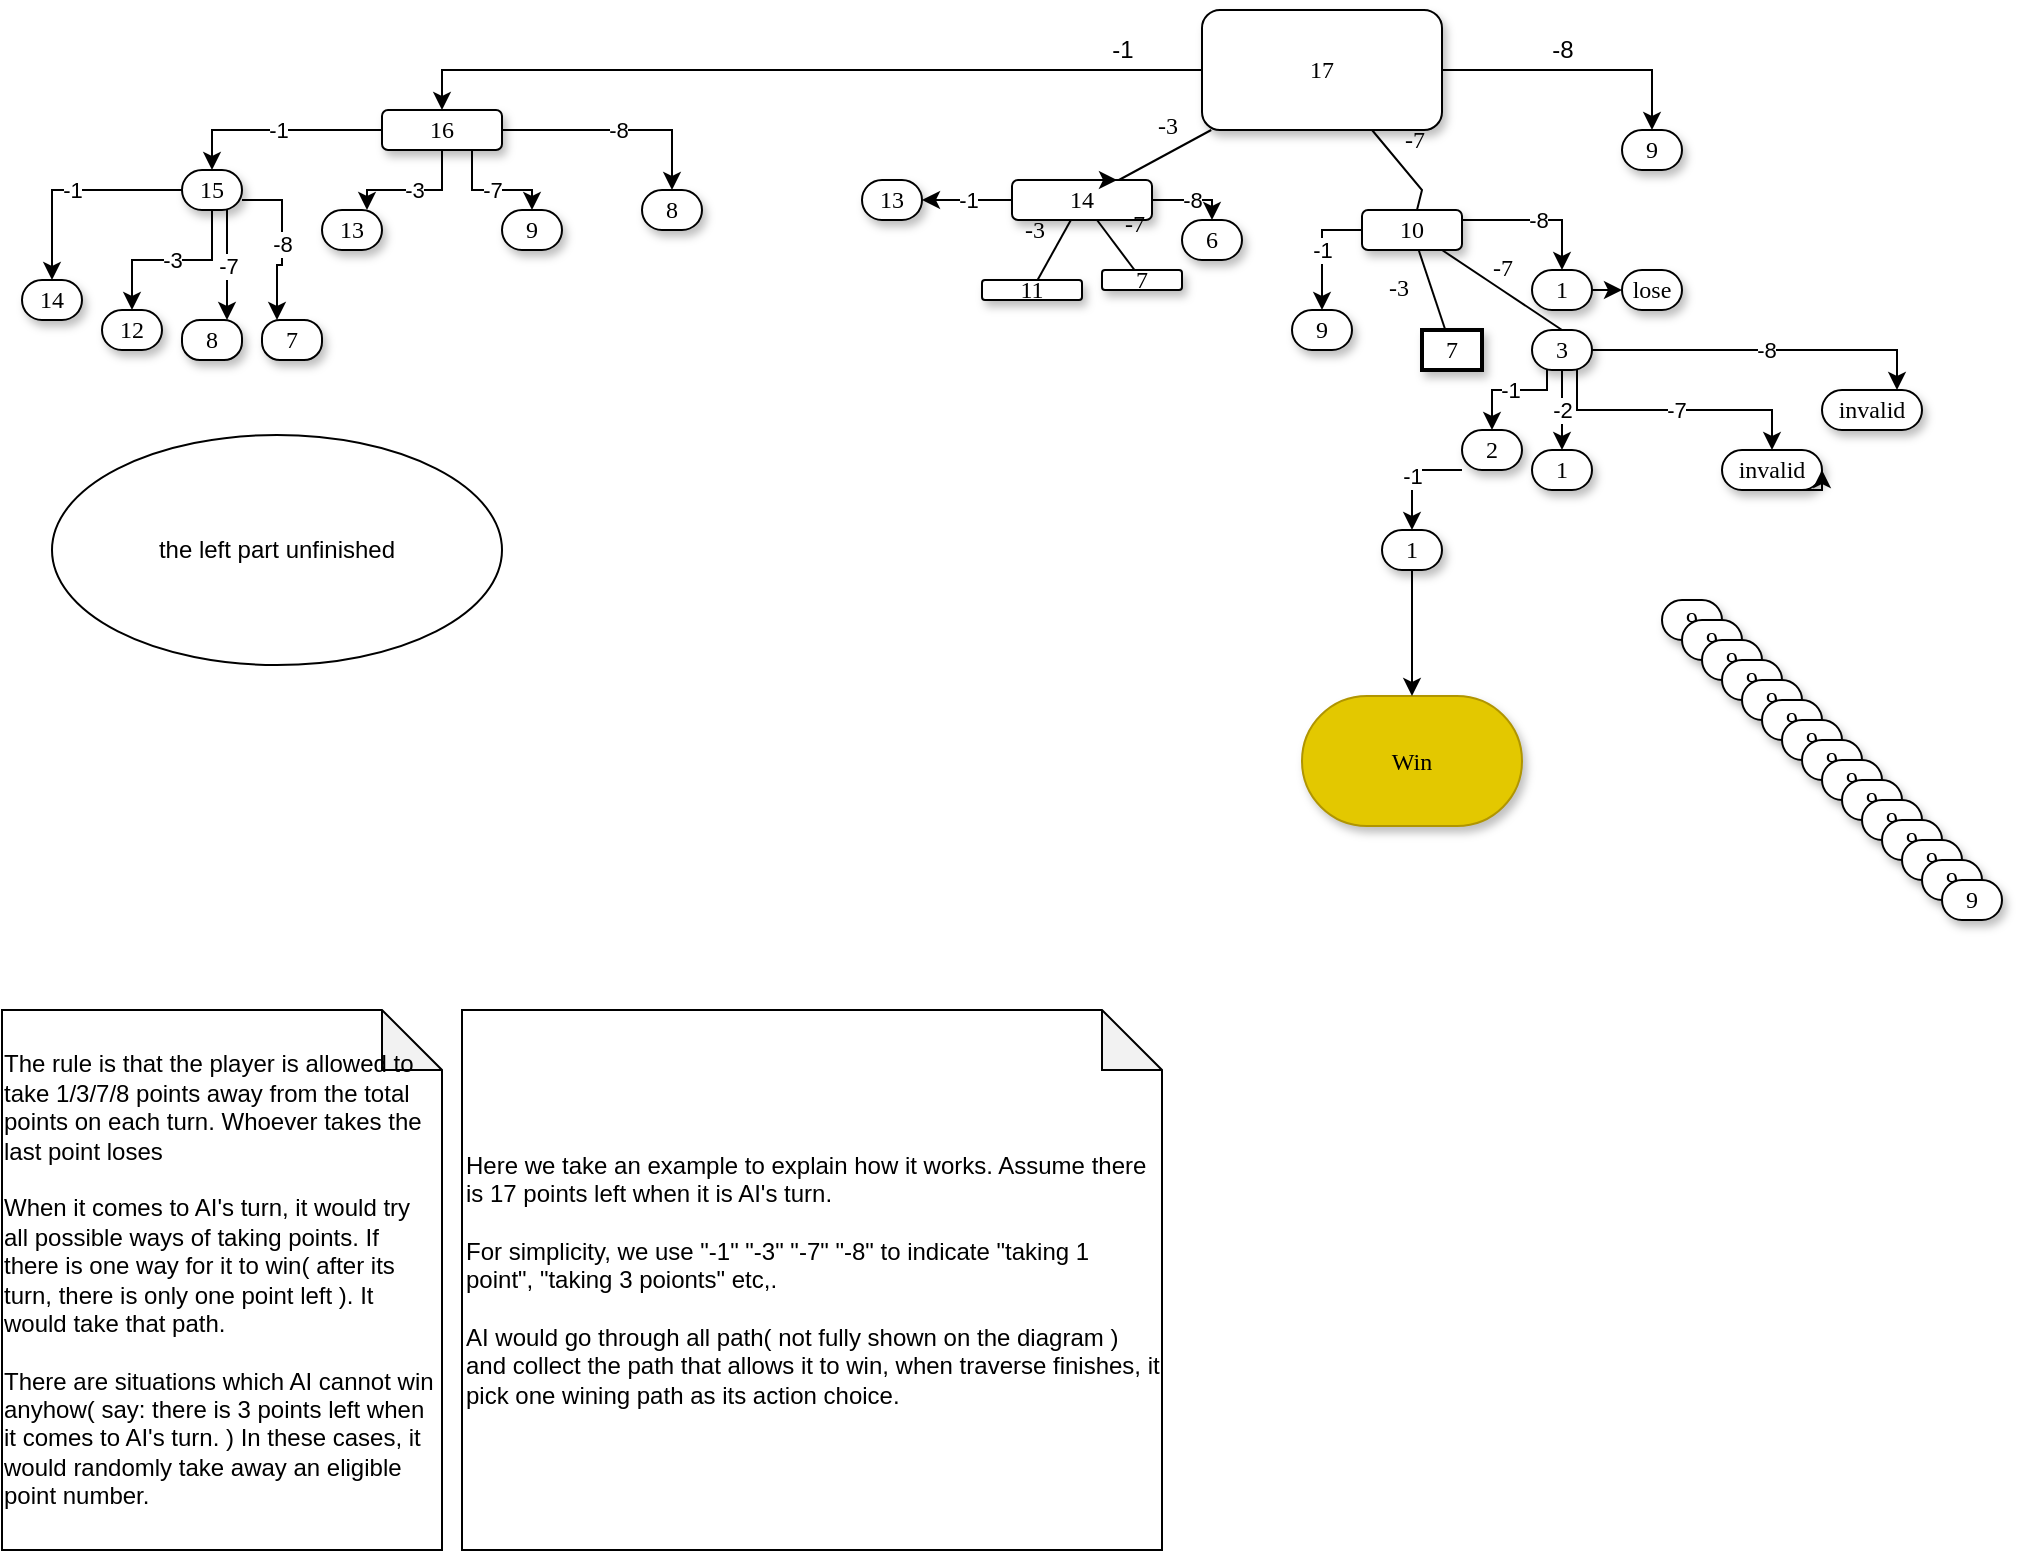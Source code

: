 <mxfile version="20.0.3" type="github">
  <diagram name="Page-1" id="10a91c8b-09ff-31b1-d368-03940ed4cc9e">
    <mxGraphModel dx="1117" dy="669" grid="1" gridSize="10" guides="1" tooltips="1" connect="1" arrows="1" fold="1" page="1" pageScale="1" pageWidth="1100" pageHeight="850" background="none" math="0" shadow="0">
      <root>
        <mxCell id="0" />
        <mxCell id="1" parent="0" />
        <mxCell id="2V7P5vzGsLHppM1MVe53-5" style="edgeStyle=orthogonalEdgeStyle;rounded=0;orthogonalLoop=1;jettySize=auto;html=1;exitX=0;exitY=0.5;exitDx=0;exitDy=0;entryX=0.5;entryY=0;entryDx=0;entryDy=0;" edge="1" parent="1" source="62893188c0fa7362-1" target="2V7P5vzGsLHppM1MVe53-4">
          <mxGeometry relative="1" as="geometry" />
        </mxCell>
        <mxCell id="2V7P5vzGsLHppM1MVe53-8" style="edgeStyle=orthogonalEdgeStyle;rounded=0;orthogonalLoop=1;jettySize=auto;html=1;exitX=1;exitY=0.5;exitDx=0;exitDy=0;entryX=0.5;entryY=0;entryDx=0;entryDy=0;" edge="1" parent="1" source="62893188c0fa7362-1" target="2V7P5vzGsLHppM1MVe53-7">
          <mxGeometry relative="1" as="geometry" />
        </mxCell>
        <mxCell id="62893188c0fa7362-1" value="17" style="whiteSpace=wrap;html=1;rounded=1;shadow=1;labelBackgroundColor=none;strokeWidth=1;fontFamily=Verdana;fontSize=12;align=center;" parent="1" vertex="1">
          <mxGeometry x="610" y="50" width="120" height="60" as="geometry" />
        </mxCell>
        <mxCell id="2V7P5vzGsLHppM1MVe53-24" value="-8" style="edgeStyle=orthogonalEdgeStyle;rounded=0;orthogonalLoop=1;jettySize=auto;html=1;exitX=1;exitY=0.5;exitDx=0;exitDy=0;entryX=0.5;entryY=0;entryDx=0;entryDy=0;" edge="1" parent="1" source="62893188c0fa7362-2" target="2V7P5vzGsLHppM1MVe53-11">
          <mxGeometry relative="1" as="geometry" />
        </mxCell>
        <mxCell id="2V7P5vzGsLHppM1MVe53-39" value="-1" style="edgeStyle=orthogonalEdgeStyle;rounded=0;orthogonalLoop=1;jettySize=auto;html=1;exitX=0;exitY=0.5;exitDx=0;exitDy=0;" edge="1" parent="1" source="62893188c0fa7362-2" target="2V7P5vzGsLHppM1MVe53-37">
          <mxGeometry relative="1" as="geometry" />
        </mxCell>
        <mxCell id="62893188c0fa7362-2" value="&lt;span&gt;14&lt;/span&gt;" style="whiteSpace=wrap;html=1;rounded=1;shadow=1;labelBackgroundColor=none;strokeWidth=1;fontFamily=Verdana;fontSize=12;align=center;" parent="1" vertex="1">
          <mxGeometry x="515" y="135" width="70" height="20" as="geometry" />
        </mxCell>
        <mxCell id="2V7P5vzGsLHppM1MVe53-18" value="-1" style="edgeStyle=orthogonalEdgeStyle;rounded=0;orthogonalLoop=1;jettySize=auto;html=1;exitX=0;exitY=0.5;exitDx=0;exitDy=0;entryX=0.5;entryY=0;entryDx=0;entryDy=0;" edge="1" parent="1" source="62893188c0fa7362-3" target="2V7P5vzGsLHppM1MVe53-13">
          <mxGeometry relative="1" as="geometry" />
        </mxCell>
        <mxCell id="2V7P5vzGsLHppM1MVe53-19" value="-8" style="edgeStyle=orthogonalEdgeStyle;rounded=0;orthogonalLoop=1;jettySize=auto;html=1;exitX=1;exitY=0.25;exitDx=0;exitDy=0;entryX=0.5;entryY=0;entryDx=0;entryDy=0;" edge="1" parent="1" source="62893188c0fa7362-3" target="2V7P5vzGsLHppM1MVe53-12">
          <mxGeometry relative="1" as="geometry" />
        </mxCell>
        <mxCell id="62893188c0fa7362-3" value="&lt;span&gt;10&lt;/span&gt;" style="whiteSpace=wrap;html=1;rounded=1;shadow=1;labelBackgroundColor=none;strokeWidth=1;fontFamily=Verdana;fontSize=12;align=center;" parent="1" vertex="1">
          <mxGeometry x="690" y="150" width="50" height="20" as="geometry" />
        </mxCell>
        <mxCell id="62893188c0fa7362-4" value="-7" style="rounded=0;html=1;labelBackgroundColor=none;startArrow=none;startFill=0;startSize=5;endArrow=none;endFill=0;endSize=5;jettySize=auto;orthogonalLoop=1;strokeWidth=1;fontFamily=Verdana;fontSize=12" parent="1" source="62893188c0fa7362-1" target="62893188c0fa7362-3" edge="1">
          <mxGeometry x="-0.3" y="13" relative="1" as="geometry">
            <mxPoint as="offset" />
            <Array as="points">
              <mxPoint x="720" y="140" />
            </Array>
          </mxGeometry>
        </mxCell>
        <mxCell id="62893188c0fa7362-5" value="-3&amp;nbsp;" style="rounded=0;labelBackgroundColor=none;startArrow=none;startFill=0;startSize=5;endArrow=none;endFill=0;endSize=5;jettySize=auto;orthogonalLoop=1;strokeWidth=1;fontFamily=Verdana;fontSize=12;html=1;" parent="1" source="62893188c0fa7362-1" target="62893188c0fa7362-2" edge="1">
          <mxGeometry x="-0.359" y="-11" relative="1" as="geometry">
            <mxPoint as="offset" />
          </mxGeometry>
        </mxCell>
        <mxCell id="62893188c0fa7362-8" value="&lt;span&gt;11&lt;/span&gt;" style="whiteSpace=wrap;html=1;rounded=1;shadow=1;labelBackgroundColor=none;strokeWidth=1;fontFamily=Verdana;fontSize=12;align=center;" parent="1" vertex="1">
          <mxGeometry x="500" y="185" width="50" height="10" as="geometry" />
        </mxCell>
        <mxCell id="62893188c0fa7362-9" value="&lt;span&gt;7&lt;/span&gt;" style="whiteSpace=wrap;html=1;rounded=1;shadow=1;labelBackgroundColor=none;strokeWidth=1;fontFamily=Verdana;fontSize=12;align=center;" parent="1" vertex="1">
          <mxGeometry x="560" y="180" width="40" height="10" as="geometry" />
        </mxCell>
        <mxCell id="62893188c0fa7362-10" value="&lt;span&gt;7&lt;/span&gt;" style="whiteSpace=wrap;html=1;rounded=0;shadow=1;labelBackgroundColor=none;strokeWidth=2;fontFamily=Verdana;fontSize=12;align=center;" parent="1" vertex="1">
          <mxGeometry x="720" y="210" width="30" height="20" as="geometry" />
        </mxCell>
        <mxCell id="62893188c0fa7362-14" value="-3" style="rounded=0;html=1;labelBackgroundColor=none;startArrow=none;startFill=0;startSize=5;endArrow=none;endFill=0;endSize=5;jettySize=auto;orthogonalLoop=1;strokeWidth=1;fontFamily=Verdana;fontSize=12" parent="1" source="62893188c0fa7362-2" target="62893188c0fa7362-8" edge="1">
          <mxGeometry x="-0.2" y="-14" relative="1" as="geometry">
            <mxPoint as="offset" />
          </mxGeometry>
        </mxCell>
        <mxCell id="62893188c0fa7362-15" value="-7" style="rounded=0;html=1;labelBackgroundColor=none;startArrow=none;startFill=0;startSize=5;endArrow=none;endFill=0;endSize=5;jettySize=auto;orthogonalLoop=1;strokeWidth=1;fontFamily=Verdana;fontSize=12" parent="1" source="62893188c0fa7362-2" target="62893188c0fa7362-9" edge="1">
          <mxGeometry x="-0.2" y="14" relative="1" as="geometry">
            <mxPoint as="offset" />
          </mxGeometry>
        </mxCell>
        <mxCell id="62893188c0fa7362-16" value="-3" style="rounded=0;labelBackgroundColor=none;startArrow=none;startFill=0;startSize=5;endArrow=none;endFill=0;endSize=5;jettySize=auto;orthogonalLoop=1;strokeWidth=1;fontFamily=Verdana;fontSize=12;html=1;" parent="1" source="62893188c0fa7362-3" target="62893188c0fa7362-10" edge="1">
          <mxGeometry x="-0.311" y="-16" relative="1" as="geometry">
            <mxPoint as="offset" />
          </mxGeometry>
        </mxCell>
        <mxCell id="62893188c0fa7362-17" value="-7" style="rounded=0;html=1;labelBackgroundColor=none;startArrow=none;startFill=0;startSize=5;endArrow=none;endFill=0;endSize=5;jettySize=auto;orthogonalLoop=1;strokeWidth=1;fontFamily=Verdana;fontSize=12;entryX=0.5;entryY=0;entryDx=0;entryDy=0;" parent="1" source="62893188c0fa7362-3" target="2V7P5vzGsLHppM1MVe53-14" edge="1">
          <mxGeometry x="-0.154" y="8" relative="1" as="geometry">
            <mxPoint y="-1" as="offset" />
            <mxPoint x="840" y="230" as="targetPoint" />
            <Array as="points">
              <mxPoint x="760" y="190" />
            </Array>
          </mxGeometry>
        </mxCell>
        <mxCell id="2V7P5vzGsLHppM1MVe53-2" value="&lt;div style=&quot;text-align: left;&quot;&gt;&lt;span style=&quot;background-color: initial;&quot;&gt;The rule is that the player is allowed to take 1/3/7/8 points away from the total points on each turn. Whoever takes the last point loses&lt;br&gt;&lt;br&gt;When it comes to AI&#39;s turn, it would try all possible ways of taking points. If there is one way for it to win( after its turn, there is only one point left ). It would take that path.&lt;br&gt;&lt;br&gt;There are situations which AI cannot win anyhow( say: there is 3 points left when it comes to AI&#39;s turn. ) In these cases, it would randomly take away an eligible point number.&amp;nbsp;&lt;/span&gt;&lt;/div&gt;" style="shape=note;whiteSpace=wrap;html=1;backgroundOutline=1;darkOpacity=0.05;" vertex="1" parent="1">
          <mxGeometry x="10" y="550" width="220" height="270" as="geometry" />
        </mxCell>
        <mxCell id="2V7P5vzGsLHppM1MVe53-3" value="Here we take an example to explain how it works. Assume there is 17 points left when it is AI&#39;s turn.&lt;br&gt;&lt;br&gt;For simplicity, we use &quot;-1&quot; &quot;-3&quot; &quot;-7&quot; &quot;-8&quot; to indicate &quot;taking 1 point&quot;, &quot;taking 3 poionts&quot; etc,.&lt;br&gt;&lt;br&gt;AI would go through all path( not fully shown on the diagram ) and collect the path that allows it to win, when traverse finishes, it pick one wining path as its action choice." style="shape=note;whiteSpace=wrap;html=1;backgroundOutline=1;darkOpacity=0.05;align=left;" vertex="1" parent="1">
          <mxGeometry x="240" y="550" width="350" height="270" as="geometry" />
        </mxCell>
        <mxCell id="2V7P5vzGsLHppM1MVe53-53" value="-1" style="edgeStyle=orthogonalEdgeStyle;rounded=0;orthogonalLoop=1;jettySize=auto;html=1;exitX=0;exitY=0.5;exitDx=0;exitDy=0;" edge="1" parent="1" source="2V7P5vzGsLHppM1MVe53-4" target="2V7P5vzGsLHppM1MVe53-48">
          <mxGeometry relative="1" as="geometry" />
        </mxCell>
        <mxCell id="2V7P5vzGsLHppM1MVe53-54" value="-3" style="edgeStyle=orthogonalEdgeStyle;rounded=0;orthogonalLoop=1;jettySize=auto;html=1;exitX=0.5;exitY=1;exitDx=0;exitDy=0;entryX=0.75;entryY=0;entryDx=0;entryDy=0;" edge="1" parent="1" source="2V7P5vzGsLHppM1MVe53-4" target="2V7P5vzGsLHppM1MVe53-50">
          <mxGeometry relative="1" as="geometry" />
        </mxCell>
        <mxCell id="2V7P5vzGsLHppM1MVe53-55" value="-7" style="edgeStyle=orthogonalEdgeStyle;rounded=0;orthogonalLoop=1;jettySize=auto;html=1;exitX=0.75;exitY=1;exitDx=0;exitDy=0;entryX=0.5;entryY=0;entryDx=0;entryDy=0;" edge="1" parent="1" source="2V7P5vzGsLHppM1MVe53-4" target="2V7P5vzGsLHppM1MVe53-51">
          <mxGeometry relative="1" as="geometry" />
        </mxCell>
        <mxCell id="2V7P5vzGsLHppM1MVe53-56" value="-8" style="edgeStyle=orthogonalEdgeStyle;rounded=0;orthogonalLoop=1;jettySize=auto;html=1;exitX=1;exitY=0.5;exitDx=0;exitDy=0;entryX=0.5;entryY=0;entryDx=0;entryDy=0;" edge="1" parent="1" source="2V7P5vzGsLHppM1MVe53-4" target="2V7P5vzGsLHppM1MVe53-52">
          <mxGeometry relative="1" as="geometry" />
        </mxCell>
        <mxCell id="2V7P5vzGsLHppM1MVe53-4" value="&lt;span&gt;16&lt;/span&gt;" style="whiteSpace=wrap;html=1;rounded=1;shadow=1;labelBackgroundColor=none;strokeWidth=1;fontFamily=Verdana;fontSize=12;align=center;" vertex="1" parent="1">
          <mxGeometry x="200" y="100" width="60" height="20" as="geometry" />
        </mxCell>
        <mxCell id="2V7P5vzGsLHppM1MVe53-6" value="-1" style="text;html=1;align=center;verticalAlign=middle;resizable=0;points=[];autosize=1;strokeColor=none;fillColor=none;" vertex="1" parent="1">
          <mxGeometry x="555" y="55" width="30" height="30" as="geometry" />
        </mxCell>
        <mxCell id="2V7P5vzGsLHppM1MVe53-7" value="&lt;span&gt;9&lt;/span&gt;" style="whiteSpace=wrap;html=1;rounded=1;shadow=1;labelBackgroundColor=none;strokeWidth=1;fontFamily=Verdana;fontSize=12;align=center;arcSize=50;" vertex="1" parent="1">
          <mxGeometry x="820" y="110" width="30" height="20" as="geometry" />
        </mxCell>
        <mxCell id="2V7P5vzGsLHppM1MVe53-9" value="-8" style="text;html=1;align=center;verticalAlign=middle;resizable=0;points=[];autosize=1;strokeColor=none;fillColor=none;" vertex="1" parent="1">
          <mxGeometry x="775" y="55" width="30" height="30" as="geometry" />
        </mxCell>
        <mxCell id="2V7P5vzGsLHppM1MVe53-10" style="edgeStyle=orthogonalEdgeStyle;rounded=0;orthogonalLoop=1;jettySize=auto;html=1;exitX=0.25;exitY=0;exitDx=0;exitDy=0;entryX=0.75;entryY=0;entryDx=0;entryDy=0;" edge="1" parent="1" source="62893188c0fa7362-2" target="62893188c0fa7362-2">
          <mxGeometry relative="1" as="geometry" />
        </mxCell>
        <mxCell id="2V7P5vzGsLHppM1MVe53-11" value="&lt;span&gt;6&lt;/span&gt;" style="whiteSpace=wrap;html=1;rounded=1;shadow=1;labelBackgroundColor=none;strokeWidth=1;fontFamily=Verdana;fontSize=12;align=center;arcSize=50;" vertex="1" parent="1">
          <mxGeometry x="600" y="155" width="30" height="20" as="geometry" />
        </mxCell>
        <mxCell id="2V7P5vzGsLHppM1MVe53-64" style="edgeStyle=orthogonalEdgeStyle;rounded=0;orthogonalLoop=1;jettySize=auto;html=1;exitX=1;exitY=0.5;exitDx=0;exitDy=0;entryX=0;entryY=0.5;entryDx=0;entryDy=0;" edge="1" parent="1" source="2V7P5vzGsLHppM1MVe53-12" target="2V7P5vzGsLHppM1MVe53-45">
          <mxGeometry relative="1" as="geometry" />
        </mxCell>
        <mxCell id="2V7P5vzGsLHppM1MVe53-12" value="&lt;span&gt;1&lt;/span&gt;" style="whiteSpace=wrap;html=1;rounded=1;shadow=1;labelBackgroundColor=none;strokeWidth=1;fontFamily=Verdana;fontSize=12;align=center;arcSize=50;" vertex="1" parent="1">
          <mxGeometry x="775" y="180" width="30" height="20" as="geometry" />
        </mxCell>
        <mxCell id="2V7P5vzGsLHppM1MVe53-13" value="&lt;span&gt;9&lt;/span&gt;" style="whiteSpace=wrap;html=1;rounded=1;shadow=1;labelBackgroundColor=none;strokeWidth=1;fontFamily=Verdana;fontSize=12;align=center;arcSize=50;" vertex="1" parent="1">
          <mxGeometry x="655" y="200" width="30" height="20" as="geometry" />
        </mxCell>
        <mxCell id="2V7P5vzGsLHppM1MVe53-68" value="-1" style="edgeStyle=orthogonalEdgeStyle;rounded=0;orthogonalLoop=1;jettySize=auto;html=1;exitX=0.25;exitY=1;exitDx=0;exitDy=0;" edge="1" parent="1" source="2V7P5vzGsLHppM1MVe53-14" target="2V7P5vzGsLHppM1MVe53-67">
          <mxGeometry relative="1" as="geometry">
            <Array as="points">
              <mxPoint x="782" y="240" />
            </Array>
          </mxGeometry>
        </mxCell>
        <mxCell id="2V7P5vzGsLHppM1MVe53-69" value="-2" style="edgeStyle=orthogonalEdgeStyle;rounded=0;orthogonalLoop=1;jettySize=auto;html=1;exitX=0.5;exitY=1;exitDx=0;exitDy=0;" edge="1" parent="1" source="2V7P5vzGsLHppM1MVe53-14" target="2V7P5vzGsLHppM1MVe53-25">
          <mxGeometry relative="1" as="geometry" />
        </mxCell>
        <mxCell id="2V7P5vzGsLHppM1MVe53-72" value="-7" style="edgeStyle=orthogonalEdgeStyle;rounded=0;orthogonalLoop=1;jettySize=auto;html=1;exitX=0.75;exitY=1;exitDx=0;exitDy=0;entryX=0.5;entryY=0;entryDx=0;entryDy=0;" edge="1" parent="1" source="2V7P5vzGsLHppM1MVe53-14" target="2V7P5vzGsLHppM1MVe53-65">
          <mxGeometry relative="1" as="geometry" />
        </mxCell>
        <mxCell id="2V7P5vzGsLHppM1MVe53-73" value="-8" style="edgeStyle=orthogonalEdgeStyle;rounded=0;orthogonalLoop=1;jettySize=auto;html=1;exitX=1;exitY=0.5;exitDx=0;exitDy=0;entryX=0.75;entryY=0;entryDx=0;entryDy=0;" edge="1" parent="1" source="2V7P5vzGsLHppM1MVe53-14" target="2V7P5vzGsLHppM1MVe53-71">
          <mxGeometry relative="1" as="geometry" />
        </mxCell>
        <mxCell id="2V7P5vzGsLHppM1MVe53-14" value="&lt;span&gt;3&lt;/span&gt;" style="whiteSpace=wrap;html=1;rounded=1;shadow=1;labelBackgroundColor=none;strokeWidth=1;fontFamily=Verdana;fontSize=12;align=center;arcSize=50;" vertex="1" parent="1">
          <mxGeometry x="775" y="210" width="30" height="20" as="geometry" />
        </mxCell>
        <mxCell id="2V7P5vzGsLHppM1MVe53-25" value="&lt;span&gt;1&lt;/span&gt;" style="whiteSpace=wrap;html=1;rounded=1;shadow=1;labelBackgroundColor=none;strokeWidth=1;fontFamily=Verdana;fontSize=12;align=center;arcSize=50;" vertex="1" parent="1">
          <mxGeometry x="775" y="270" width="30" height="20" as="geometry" />
        </mxCell>
        <mxCell id="2V7P5vzGsLHppM1MVe53-26" value="&lt;span&gt;9&lt;/span&gt;" style="whiteSpace=wrap;html=1;rounded=1;shadow=1;labelBackgroundColor=none;strokeWidth=1;fontFamily=Verdana;fontSize=12;align=center;arcSize=50;" vertex="1" parent="1">
          <mxGeometry x="840" y="345" width="30" height="20" as="geometry" />
        </mxCell>
        <mxCell id="2V7P5vzGsLHppM1MVe53-27" value="&lt;span&gt;9&lt;/span&gt;" style="whiteSpace=wrap;html=1;rounded=1;shadow=1;labelBackgroundColor=none;strokeWidth=1;fontFamily=Verdana;fontSize=12;align=center;arcSize=50;" vertex="1" parent="1">
          <mxGeometry x="850" y="355" width="30" height="20" as="geometry" />
        </mxCell>
        <mxCell id="2V7P5vzGsLHppM1MVe53-28" value="&lt;span&gt;9&lt;/span&gt;" style="whiteSpace=wrap;html=1;rounded=1;shadow=1;labelBackgroundColor=none;strokeWidth=1;fontFamily=Verdana;fontSize=12;align=center;arcSize=50;" vertex="1" parent="1">
          <mxGeometry x="860" y="365" width="30" height="20" as="geometry" />
        </mxCell>
        <mxCell id="2V7P5vzGsLHppM1MVe53-29" value="&lt;span&gt;9&lt;/span&gt;" style="whiteSpace=wrap;html=1;rounded=1;shadow=1;labelBackgroundColor=none;strokeWidth=1;fontFamily=Verdana;fontSize=12;align=center;arcSize=50;" vertex="1" parent="1">
          <mxGeometry x="870" y="375" width="30" height="20" as="geometry" />
        </mxCell>
        <mxCell id="2V7P5vzGsLHppM1MVe53-30" value="&lt;span&gt;9&lt;/span&gt;" style="whiteSpace=wrap;html=1;rounded=1;shadow=1;labelBackgroundColor=none;strokeWidth=1;fontFamily=Verdana;fontSize=12;align=center;arcSize=50;" vertex="1" parent="1">
          <mxGeometry x="880" y="385" width="30" height="20" as="geometry" />
        </mxCell>
        <mxCell id="2V7P5vzGsLHppM1MVe53-31" value="&lt;span&gt;9&lt;/span&gt;" style="whiteSpace=wrap;html=1;rounded=1;shadow=1;labelBackgroundColor=none;strokeWidth=1;fontFamily=Verdana;fontSize=12;align=center;arcSize=50;" vertex="1" parent="1">
          <mxGeometry x="890" y="395" width="30" height="20" as="geometry" />
        </mxCell>
        <mxCell id="2V7P5vzGsLHppM1MVe53-32" value="&lt;span&gt;9&lt;/span&gt;" style="whiteSpace=wrap;html=1;rounded=1;shadow=1;labelBackgroundColor=none;strokeWidth=1;fontFamily=Verdana;fontSize=12;align=center;arcSize=50;" vertex="1" parent="1">
          <mxGeometry x="900" y="405" width="30" height="20" as="geometry" />
        </mxCell>
        <mxCell id="2V7P5vzGsLHppM1MVe53-33" value="&lt;span&gt;9&lt;/span&gt;" style="whiteSpace=wrap;html=1;rounded=1;shadow=1;labelBackgroundColor=none;strokeWidth=1;fontFamily=Verdana;fontSize=12;align=center;arcSize=50;" vertex="1" parent="1">
          <mxGeometry x="910" y="415" width="30" height="20" as="geometry" />
        </mxCell>
        <mxCell id="2V7P5vzGsLHppM1MVe53-34" value="&lt;span&gt;9&lt;/span&gt;" style="whiteSpace=wrap;html=1;rounded=1;shadow=1;labelBackgroundColor=none;strokeWidth=1;fontFamily=Verdana;fontSize=12;align=center;arcSize=50;" vertex="1" parent="1">
          <mxGeometry x="920" y="425" width="30" height="20" as="geometry" />
        </mxCell>
        <mxCell id="2V7P5vzGsLHppM1MVe53-35" value="&lt;span&gt;9&lt;/span&gt;" style="whiteSpace=wrap;html=1;rounded=1;shadow=1;labelBackgroundColor=none;strokeWidth=1;fontFamily=Verdana;fontSize=12;align=center;arcSize=50;" vertex="1" parent="1">
          <mxGeometry x="930" y="435" width="30" height="20" as="geometry" />
        </mxCell>
        <mxCell id="2V7P5vzGsLHppM1MVe53-36" value="&lt;span&gt;9&lt;/span&gt;" style="whiteSpace=wrap;html=1;rounded=1;shadow=1;labelBackgroundColor=none;strokeWidth=1;fontFamily=Verdana;fontSize=12;align=center;arcSize=50;" vertex="1" parent="1">
          <mxGeometry x="940" y="445" width="30" height="20" as="geometry" />
        </mxCell>
        <mxCell id="2V7P5vzGsLHppM1MVe53-37" value="&lt;span&gt;13&lt;/span&gt;" style="whiteSpace=wrap;html=1;rounded=1;shadow=1;labelBackgroundColor=none;strokeWidth=1;fontFamily=Verdana;fontSize=12;align=center;arcSize=50;" vertex="1" parent="1">
          <mxGeometry x="440" y="135" width="30" height="20" as="geometry" />
        </mxCell>
        <mxCell id="2V7P5vzGsLHppM1MVe53-40" value="&lt;span&gt;9&lt;/span&gt;" style="whiteSpace=wrap;html=1;rounded=1;shadow=1;labelBackgroundColor=none;strokeWidth=1;fontFamily=Verdana;fontSize=12;align=center;arcSize=50;" vertex="1" parent="1">
          <mxGeometry x="950" y="455" width="30" height="20" as="geometry" />
        </mxCell>
        <mxCell id="2V7P5vzGsLHppM1MVe53-41" value="&lt;span&gt;9&lt;/span&gt;" style="whiteSpace=wrap;html=1;rounded=1;shadow=1;labelBackgroundColor=none;strokeWidth=1;fontFamily=Verdana;fontSize=12;align=center;arcSize=50;" vertex="1" parent="1">
          <mxGeometry x="960" y="465" width="30" height="20" as="geometry" />
        </mxCell>
        <mxCell id="2V7P5vzGsLHppM1MVe53-42" value="&lt;span&gt;9&lt;/span&gt;" style="whiteSpace=wrap;html=1;rounded=1;shadow=1;labelBackgroundColor=none;strokeWidth=1;fontFamily=Verdana;fontSize=12;align=center;arcSize=50;" vertex="1" parent="1">
          <mxGeometry x="970" y="475" width="30" height="20" as="geometry" />
        </mxCell>
        <mxCell id="2V7P5vzGsLHppM1MVe53-43" value="&lt;span&gt;9&lt;/span&gt;" style="whiteSpace=wrap;html=1;rounded=1;shadow=1;labelBackgroundColor=none;strokeWidth=1;fontFamily=Verdana;fontSize=12;align=center;arcSize=50;" vertex="1" parent="1">
          <mxGeometry x="980" y="485" width="30" height="20" as="geometry" />
        </mxCell>
        <mxCell id="2V7P5vzGsLHppM1MVe53-44" value="&lt;span&gt;Win&lt;/span&gt;" style="whiteSpace=wrap;html=1;rounded=1;shadow=1;labelBackgroundColor=none;strokeWidth=1;fontFamily=Verdana;fontSize=12;align=center;arcSize=50;fillColor=#e3c800;fontColor=#000000;strokeColor=#B09500;" vertex="1" parent="1">
          <mxGeometry x="660" y="393" width="110" height="65" as="geometry" />
        </mxCell>
        <mxCell id="2V7P5vzGsLHppM1MVe53-45" value="&lt;span&gt;lose&lt;br&gt;&lt;/span&gt;" style="whiteSpace=wrap;html=1;rounded=1;shadow=1;labelBackgroundColor=none;strokeWidth=1;fontFamily=Verdana;fontSize=12;align=center;arcSize=50;" vertex="1" parent="1">
          <mxGeometry x="820" y="180" width="30" height="20" as="geometry" />
        </mxCell>
        <mxCell id="2V7P5vzGsLHppM1MVe53-46" value="&lt;span&gt;14&lt;/span&gt;" style="whiteSpace=wrap;html=1;rounded=1;shadow=1;labelBackgroundColor=none;strokeWidth=1;fontFamily=Verdana;fontSize=12;align=center;arcSize=50;" vertex="1" parent="1">
          <mxGeometry x="20" y="185" width="30" height="20" as="geometry" />
        </mxCell>
        <mxCell id="2V7P5vzGsLHppM1MVe53-60" value="-1" style="edgeStyle=orthogonalEdgeStyle;rounded=0;orthogonalLoop=1;jettySize=auto;html=1;exitX=0;exitY=0.5;exitDx=0;exitDy=0;entryX=0.5;entryY=0;entryDx=0;entryDy=0;" edge="1" parent="1" source="2V7P5vzGsLHppM1MVe53-48" target="2V7P5vzGsLHppM1MVe53-46">
          <mxGeometry relative="1" as="geometry" />
        </mxCell>
        <mxCell id="2V7P5vzGsLHppM1MVe53-61" value="-3" style="edgeStyle=orthogonalEdgeStyle;rounded=0;orthogonalLoop=1;jettySize=auto;html=1;exitX=0.5;exitY=1;exitDx=0;exitDy=0;entryX=0.5;entryY=0;entryDx=0;entryDy=0;" edge="1" parent="1" source="2V7P5vzGsLHppM1MVe53-48" target="2V7P5vzGsLHppM1MVe53-57">
          <mxGeometry relative="1" as="geometry" />
        </mxCell>
        <mxCell id="2V7P5vzGsLHppM1MVe53-62" value="-7" style="edgeStyle=orthogonalEdgeStyle;rounded=0;orthogonalLoop=1;jettySize=auto;html=1;exitX=0.75;exitY=1;exitDx=0;exitDy=0;entryX=0.75;entryY=0;entryDx=0;entryDy=0;" edge="1" parent="1" source="2V7P5vzGsLHppM1MVe53-48" target="2V7P5vzGsLHppM1MVe53-58">
          <mxGeometry relative="1" as="geometry" />
        </mxCell>
        <mxCell id="2V7P5vzGsLHppM1MVe53-63" value="-8" style="edgeStyle=orthogonalEdgeStyle;rounded=0;orthogonalLoop=1;jettySize=auto;html=1;exitX=1;exitY=0.75;exitDx=0;exitDy=0;entryX=0.25;entryY=0;entryDx=0;entryDy=0;" edge="1" parent="1" source="2V7P5vzGsLHppM1MVe53-48" target="2V7P5vzGsLHppM1MVe53-59">
          <mxGeometry relative="1" as="geometry" />
        </mxCell>
        <mxCell id="2V7P5vzGsLHppM1MVe53-48" value="&lt;span&gt;15&lt;/span&gt;" style="whiteSpace=wrap;html=1;rounded=1;shadow=1;labelBackgroundColor=none;strokeWidth=1;fontFamily=Verdana;fontSize=12;align=center;arcSize=50;" vertex="1" parent="1">
          <mxGeometry x="100" y="130" width="30" height="20" as="geometry" />
        </mxCell>
        <mxCell id="2V7P5vzGsLHppM1MVe53-50" value="&lt;span&gt;13&lt;/span&gt;" style="whiteSpace=wrap;html=1;rounded=1;shadow=1;labelBackgroundColor=none;strokeWidth=1;fontFamily=Verdana;fontSize=12;align=center;arcSize=50;" vertex="1" parent="1">
          <mxGeometry x="170" y="150" width="30" height="20" as="geometry" />
        </mxCell>
        <mxCell id="2V7P5vzGsLHppM1MVe53-51" value="&lt;span&gt;9&lt;/span&gt;" style="whiteSpace=wrap;html=1;rounded=1;shadow=1;labelBackgroundColor=none;strokeWidth=1;fontFamily=Verdana;fontSize=12;align=center;arcSize=50;" vertex="1" parent="1">
          <mxGeometry x="260" y="150" width="30" height="20" as="geometry" />
        </mxCell>
        <mxCell id="2V7P5vzGsLHppM1MVe53-52" value="&lt;span&gt;8&lt;/span&gt;" style="whiteSpace=wrap;html=1;rounded=1;shadow=1;labelBackgroundColor=none;strokeWidth=1;fontFamily=Verdana;fontSize=12;align=center;arcSize=50;" vertex="1" parent="1">
          <mxGeometry x="330" y="140" width="30" height="20" as="geometry" />
        </mxCell>
        <mxCell id="2V7P5vzGsLHppM1MVe53-57" value="&lt;span&gt;12&lt;/span&gt;" style="whiteSpace=wrap;html=1;rounded=1;shadow=1;labelBackgroundColor=none;strokeWidth=1;fontFamily=Verdana;fontSize=12;align=center;arcSize=50;" vertex="1" parent="1">
          <mxGeometry x="60" y="200" width="30" height="20" as="geometry" />
        </mxCell>
        <mxCell id="2V7P5vzGsLHppM1MVe53-58" value="&lt;span&gt;8&lt;/span&gt;" style="whiteSpace=wrap;html=1;rounded=1;shadow=1;labelBackgroundColor=none;strokeWidth=1;fontFamily=Verdana;fontSize=12;align=center;arcSize=45;" vertex="1" parent="1">
          <mxGeometry x="100" y="205" width="30" height="20" as="geometry" />
        </mxCell>
        <mxCell id="2V7P5vzGsLHppM1MVe53-59" value="&lt;span&gt;7&lt;/span&gt;" style="whiteSpace=wrap;html=1;rounded=1;shadow=1;labelBackgroundColor=none;strokeWidth=1;fontFamily=Verdana;fontSize=12;align=center;arcSize=45;" vertex="1" parent="1">
          <mxGeometry x="140" y="205" width="30" height="20" as="geometry" />
        </mxCell>
        <mxCell id="2V7P5vzGsLHppM1MVe53-65" value="&lt;span&gt;invalid&lt;/span&gt;" style="whiteSpace=wrap;html=1;rounded=1;shadow=1;labelBackgroundColor=none;strokeWidth=1;fontFamily=Verdana;fontSize=12;align=center;arcSize=50;" vertex="1" parent="1">
          <mxGeometry x="870" y="270" width="50" height="20" as="geometry" />
        </mxCell>
        <mxCell id="2V7P5vzGsLHppM1MVe53-76" style="edgeStyle=orthogonalEdgeStyle;rounded=0;orthogonalLoop=1;jettySize=auto;html=1;exitX=0.5;exitY=1;exitDx=0;exitDy=0;entryX=0.5;entryY=0;entryDx=0;entryDy=0;" edge="1" parent="1" source="2V7P5vzGsLHppM1MVe53-66" target="2V7P5vzGsLHppM1MVe53-44">
          <mxGeometry relative="1" as="geometry" />
        </mxCell>
        <mxCell id="2V7P5vzGsLHppM1MVe53-66" value="&lt;span&gt;1&lt;/span&gt;" style="whiteSpace=wrap;html=1;rounded=1;shadow=1;labelBackgroundColor=none;strokeWidth=1;fontFamily=Verdana;fontSize=12;align=center;arcSize=50;" vertex="1" parent="1">
          <mxGeometry x="700" y="310" width="30" height="20" as="geometry" />
        </mxCell>
        <mxCell id="2V7P5vzGsLHppM1MVe53-75" value="-1" style="edgeStyle=orthogonalEdgeStyle;rounded=0;orthogonalLoop=1;jettySize=auto;html=1;exitX=0;exitY=1;exitDx=0;exitDy=0;entryX=0.5;entryY=0;entryDx=0;entryDy=0;" edge="1" parent="1" source="2V7P5vzGsLHppM1MVe53-67" target="2V7P5vzGsLHppM1MVe53-66">
          <mxGeometry relative="1" as="geometry" />
        </mxCell>
        <mxCell id="2V7P5vzGsLHppM1MVe53-67" value="&lt;span&gt;2&lt;/span&gt;" style="whiteSpace=wrap;html=1;rounded=1;shadow=1;labelBackgroundColor=none;strokeWidth=1;fontFamily=Verdana;fontSize=12;align=center;arcSize=50;" vertex="1" parent="1">
          <mxGeometry x="740" y="260" width="30" height="20" as="geometry" />
        </mxCell>
        <mxCell id="2V7P5vzGsLHppM1MVe53-71" value="&lt;span&gt;invalid&lt;/span&gt;" style="whiteSpace=wrap;html=1;rounded=1;shadow=1;labelBackgroundColor=none;strokeWidth=1;fontFamily=Verdana;fontSize=12;align=center;arcSize=50;" vertex="1" parent="1">
          <mxGeometry x="920" y="240" width="50" height="20" as="geometry" />
        </mxCell>
        <mxCell id="2V7P5vzGsLHppM1MVe53-74" style="edgeStyle=orthogonalEdgeStyle;rounded=0;orthogonalLoop=1;jettySize=auto;html=1;exitX=0.25;exitY=1;exitDx=0;exitDy=0;entryX=1;entryY=0.5;entryDx=0;entryDy=0;" edge="1" parent="1" source="2V7P5vzGsLHppM1MVe53-65" target="2V7P5vzGsLHppM1MVe53-65">
          <mxGeometry relative="1" as="geometry" />
        </mxCell>
        <mxCell id="2V7P5vzGsLHppM1MVe53-80" value="the left part unfinished" style="ellipse;whiteSpace=wrap;html=1;" vertex="1" parent="1">
          <mxGeometry x="35" y="262.5" width="225" height="115" as="geometry" />
        </mxCell>
      </root>
    </mxGraphModel>
  </diagram>
</mxfile>
